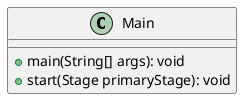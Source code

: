 @startuml
'https://plantuml.com/class-diagram

class Main
{
    +main(String[] args): void
    +start(Stage primaryStage): void
}
@enduml